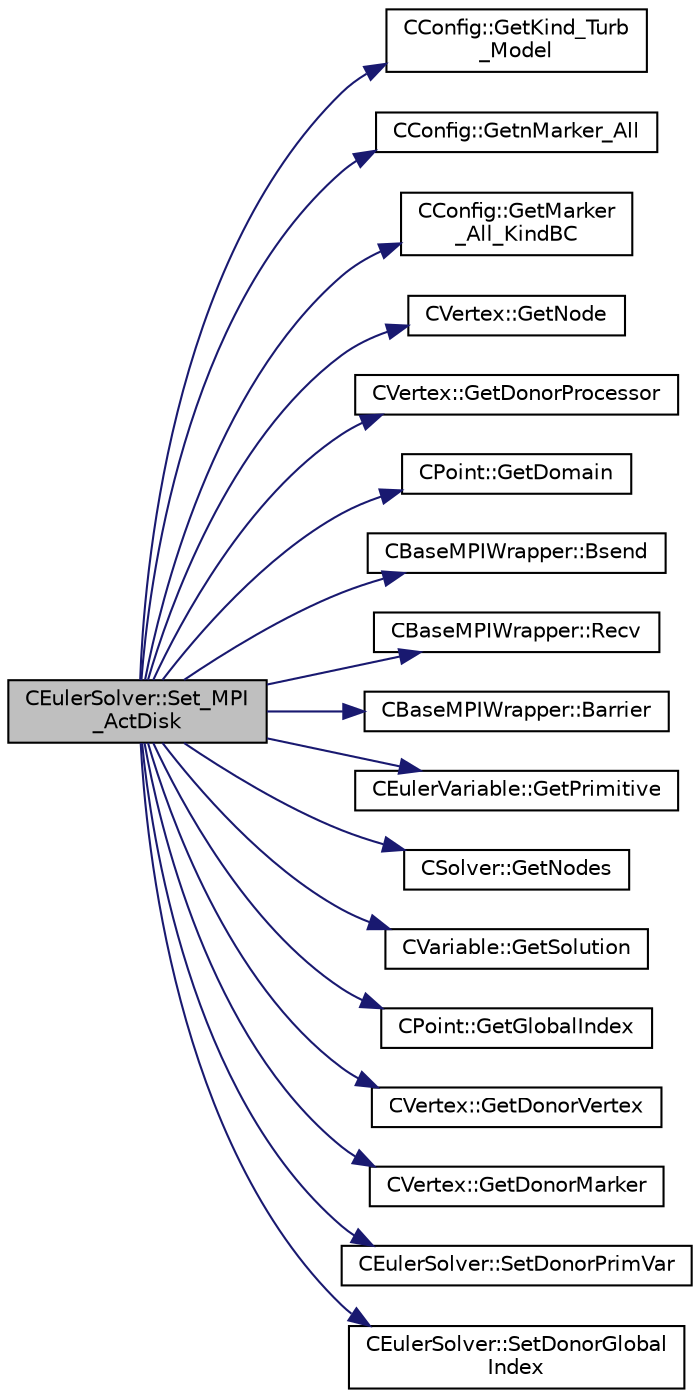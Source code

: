 digraph "CEulerSolver::Set_MPI_ActDisk"
{
  edge [fontname="Helvetica",fontsize="10",labelfontname="Helvetica",labelfontsize="10"];
  node [fontname="Helvetica",fontsize="10",shape=record];
  rankdir="LR";
  Node2775 [label="CEulerSolver::Set_MPI\l_ActDisk",height=0.2,width=0.4,color="black", fillcolor="grey75", style="filled", fontcolor="black"];
  Node2775 -> Node2776 [color="midnightblue",fontsize="10",style="solid",fontname="Helvetica"];
  Node2776 [label="CConfig::GetKind_Turb\l_Model",height=0.2,width=0.4,color="black", fillcolor="white", style="filled",URL="$class_c_config.html#a40aaed07fc5844d505d2c0b7076594d7",tooltip="Get the kind of the turbulence model. "];
  Node2775 -> Node2777 [color="midnightblue",fontsize="10",style="solid",fontname="Helvetica"];
  Node2777 [label="CConfig::GetnMarker_All",height=0.2,width=0.4,color="black", fillcolor="white", style="filled",URL="$class_c_config.html#a300c4884edfc0c2acf395036439004f4",tooltip="Get the total number of boundary markers including send/receive domains. "];
  Node2775 -> Node2778 [color="midnightblue",fontsize="10",style="solid",fontname="Helvetica"];
  Node2778 [label="CConfig::GetMarker\l_All_KindBC",height=0.2,width=0.4,color="black", fillcolor="white", style="filled",URL="$class_c_config.html#a57d43acc1457d2d27095ce006218862e",tooltip="Get the kind of boundary for each marker. "];
  Node2775 -> Node2779 [color="midnightblue",fontsize="10",style="solid",fontname="Helvetica"];
  Node2779 [label="CVertex::GetNode",height=0.2,width=0.4,color="black", fillcolor="white", style="filled",URL="$class_c_vertex.html#a95c513bf927464157ed96b6c79779a1f",tooltip="Get the node of the vertex. "];
  Node2775 -> Node2780 [color="midnightblue",fontsize="10",style="solid",fontname="Helvetica"];
  Node2780 [label="CVertex::GetDonorProcessor",height=0.2,width=0.4,color="black", fillcolor="white", style="filled",URL="$class_c_vertex.html#a1c860d25d051c6ea687b2d902db73d23",tooltip="Get the value of the periodic point of a vertex. "];
  Node2775 -> Node2781 [color="midnightblue",fontsize="10",style="solid",fontname="Helvetica"];
  Node2781 [label="CPoint::GetDomain",height=0.2,width=0.4,color="black", fillcolor="white", style="filled",URL="$class_c_point.html#a1d7e22a60d4cfef356af1cba2bab3e55",tooltip="For parallel computation, its indicates if a point must be computed or not. "];
  Node2775 -> Node2782 [color="midnightblue",fontsize="10",style="solid",fontname="Helvetica"];
  Node2782 [label="CBaseMPIWrapper::Bsend",height=0.2,width=0.4,color="black", fillcolor="white", style="filled",URL="$class_c_base_m_p_i_wrapper.html#ae1799e80fcdb8d1e8839e99ef7b397c3"];
  Node2775 -> Node2783 [color="midnightblue",fontsize="10",style="solid",fontname="Helvetica"];
  Node2783 [label="CBaseMPIWrapper::Recv",height=0.2,width=0.4,color="black", fillcolor="white", style="filled",URL="$class_c_base_m_p_i_wrapper.html#a2a0cf206352327fc745b3848b8c6d130"];
  Node2775 -> Node2784 [color="midnightblue",fontsize="10",style="solid",fontname="Helvetica"];
  Node2784 [label="CBaseMPIWrapper::Barrier",height=0.2,width=0.4,color="black", fillcolor="white", style="filled",URL="$class_c_base_m_p_i_wrapper.html#a07f24df31c87ac960540ce8ac2b407d2"];
  Node2775 -> Node2785 [color="midnightblue",fontsize="10",style="solid",fontname="Helvetica"];
  Node2785 [label="CEulerVariable::GetPrimitive",height=0.2,width=0.4,color="black", fillcolor="white", style="filled",URL="$class_c_euler_variable.html#ac74de02753701aa447cd3e125d8cab7d",tooltip="Get the primitive variables. "];
  Node2775 -> Node2786 [color="midnightblue",fontsize="10",style="solid",fontname="Helvetica"];
  Node2786 [label="CSolver::GetNodes",height=0.2,width=0.4,color="black", fillcolor="white", style="filled",URL="$class_c_solver.html#af3198e52a2ea377bb765647b5e697197",tooltip="Allow outside access to the nodes of the solver, containing conservatives, primitives, etc. "];
  Node2775 -> Node2787 [color="midnightblue",fontsize="10",style="solid",fontname="Helvetica"];
  Node2787 [label="CVariable::GetSolution",height=0.2,width=0.4,color="black", fillcolor="white", style="filled",URL="$class_c_variable.html#a261483e39c23c1de7cb9aea7e917c121",tooltip="Get the solution. "];
  Node2775 -> Node2788 [color="midnightblue",fontsize="10",style="solid",fontname="Helvetica"];
  Node2788 [label="CPoint::GetGlobalIndex",height=0.2,width=0.4,color="black", fillcolor="white", style="filled",URL="$class_c_point.html#ab546170a5a03ef210a75fc5531910050",tooltip="Get the global index in a parallel computation. "];
  Node2775 -> Node2789 [color="midnightblue",fontsize="10",style="solid",fontname="Helvetica"];
  Node2789 [label="CVertex::GetDonorVertex",height=0.2,width=0.4,color="black", fillcolor="white", style="filled",URL="$class_c_vertex.html#a6e6ff4870d0ae0c6e3dd67490351160d",tooltip="Get the value of the periodic point of a vertex. "];
  Node2775 -> Node2790 [color="midnightblue",fontsize="10",style="solid",fontname="Helvetica"];
  Node2790 [label="CVertex::GetDonorMarker",height=0.2,width=0.4,color="black", fillcolor="white", style="filled",URL="$class_c_vertex.html#ad8b1c0f6c36a72692bc49fe1cd91f783",tooltip="Get the value of the periodic point of a vertex. "];
  Node2775 -> Node2791 [color="midnightblue",fontsize="10",style="solid",fontname="Helvetica"];
  Node2791 [label="CEulerSolver::SetDonorPrimVar",height=0.2,width=0.4,color="black", fillcolor="white", style="filled",URL="$class_c_euler_solver.html#aabc77a8dfb4330dbb2f53fd6e8269f9f",tooltip="Value of the characteristic variables at the boundaries. "];
  Node2775 -> Node2792 [color="midnightblue",fontsize="10",style="solid",fontname="Helvetica"];
  Node2792 [label="CEulerSolver::SetDonorGlobal\lIndex",height=0.2,width=0.4,color="black", fillcolor="white", style="filled",URL="$class_c_euler_solver.html#ad45a18e30a56b0ec019b43770be08d1e",tooltip="Value of the characteristic global index at the boundaries. "];
}
